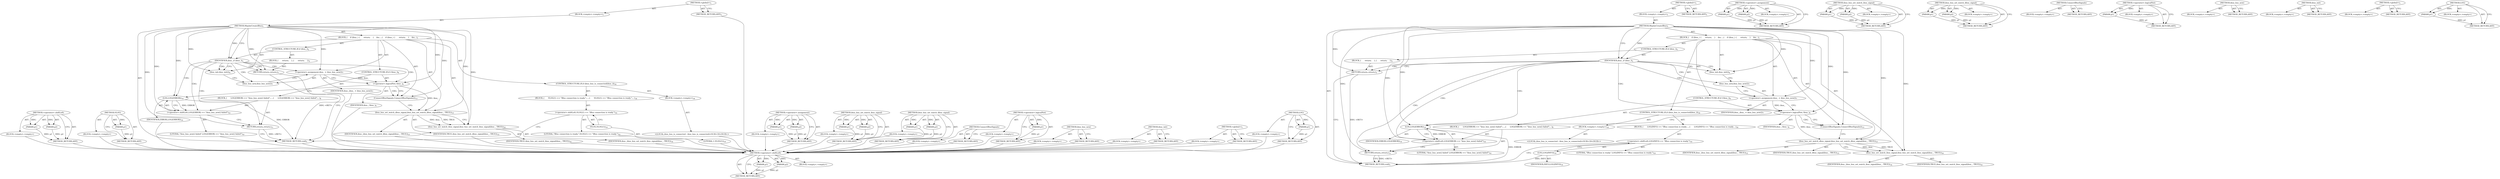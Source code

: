 digraph "LOG" {
vulnerable_78 [label=<(METHOD,&lt;operator&gt;.shiftLeft)>];
vulnerable_79 [label=<(PARAM,p1)>];
vulnerable_80 [label=<(PARAM,p2)>];
vulnerable_81 [label=<(BLOCK,&lt;empty&gt;,&lt;empty&gt;)>];
vulnerable_82 [label=<(METHOD_RETURN,ANY)>];
vulnerable_6 [label=<(METHOD,&lt;global&gt;)<SUB>1</SUB>>];
vulnerable_7 [label=<(BLOCK,&lt;empty&gt;,&lt;empty&gt;)<SUB>1</SUB>>];
vulnerable_8 [label=<(METHOD,MaybeCreateIBus)<SUB>1</SUB>>];
vulnerable_9 [label=<(BLOCK,{
    if (ibus_) {
      return;
    }

    ibu...,{
    if (ibus_) {
      return;
    }

    ibu...)<SUB>1</SUB>>];
vulnerable_10 [label=<(CONTROL_STRUCTURE,IF,if (ibus_))<SUB>2</SUB>>];
vulnerable_11 [label=<(IDENTIFIER,ibus_,if (ibus_))<SUB>2</SUB>>];
vulnerable_12 [label=<(BLOCK,{
      return;
    },{
      return;
    })<SUB>2</SUB>>];
vulnerable_13 [label=<(RETURN,return;,return;)<SUB>3</SUB>>];
vulnerable_14 [label=<(ibus_init,ibus_init())<SUB>6</SUB>>];
vulnerable_15 [label=<(&lt;operator&gt;.assignment,ibus_ = ibus_bus_new())<SUB>7</SUB>>];
vulnerable_16 [label=<(IDENTIFIER,ibus_,ibus_ = ibus_bus_new())<SUB>7</SUB>>];
vulnerable_17 [label=<(ibus_bus_new,ibus_bus_new())<SUB>7</SUB>>];
vulnerable_18 [label=<(CONTROL_STRUCTURE,IF,if (!ibus_))<SUB>9</SUB>>];
vulnerable_19 [label=<(&lt;operator&gt;.logicalNot,!ibus_)<SUB>9</SUB>>];
vulnerable_20 [label=<(IDENTIFIER,ibus_,!ibus_)<SUB>9</SUB>>];
vulnerable_21 [label=<(BLOCK,{
      LOG(ERROR) &lt;&lt; &quot;ibus_bus_new() failed&quot;;
...,{
      LOG(ERROR) &lt;&lt; &quot;ibus_bus_new() failed&quot;;
...)<SUB>9</SUB>>];
vulnerable_22 [label=<(&lt;operator&gt;.shiftLeft,LOG(ERROR) &lt;&lt; &quot;ibus_bus_new() failed&quot;)<SUB>10</SUB>>];
vulnerable_23 [label=<(LOG,LOG(ERROR))<SUB>10</SUB>>];
vulnerable_24 [label=<(IDENTIFIER,ERROR,LOG(ERROR))<SUB>10</SUB>>];
vulnerable_25 [label=<(LITERAL,&quot;ibus_bus_new() failed&quot;,LOG(ERROR) &lt;&lt; &quot;ibus_bus_new() failed&quot;)<SUB>10</SUB>>];
vulnerable_26 [label=<(RETURN,return;,return;)<SUB>11</SUB>>];
vulnerable_27 [label=<(ConnectIBusSignals,ConnectIBusSignals())<SUB>13</SUB>>];
vulnerable_28 [label=<(ibus_bus_set_watch_dbus_signal,ibus_bus_set_watch_dbus_signal(ibus_, TRUE))<SUB>15</SUB>>];
vulnerable_29 [label=<(IDENTIFIER,ibus_,ibus_bus_set_watch_dbus_signal(ibus_, TRUE))<SUB>15</SUB>>];
vulnerable_30 [label=<(IDENTIFIER,TRUE,ibus_bus_set_watch_dbus_signal(ibus_, TRUE))<SUB>15</SUB>>];
vulnerable_31 [label=<(ibus_bus_set_watch_ibus_signal,ibus_bus_set_watch_ibus_signal(ibus_, TRUE))<SUB>16</SUB>>];
vulnerable_32 [label=<(IDENTIFIER,ibus_,ibus_bus_set_watch_ibus_signal(ibus_, TRUE))<SUB>16</SUB>>];
vulnerable_33 [label=<(IDENTIFIER,TRUE,ibus_bus_set_watch_ibus_signal(ibus_, TRUE))<SUB>16</SUB>>];
vulnerable_34 [label=<(CONTROL_STRUCTURE,IF,if (ibus_bus_is_connected(ibus_)))<SUB>18</SUB>>];
vulnerable_35 [label=<(BLOCK,&lt;empty&gt;,&lt;empty&gt;)<SUB>18</SUB>>];
vulnerable_36 [label="<(LOCAL,ibus_bus_is_connected : ibus_bus_is_connected)<SUB>18</SUB>>"];
vulnerable_37 [label=<(BLOCK,{
      LOG(INFO) &lt;&lt; &quot;IBus connection is ready....,{
      LOG(INFO) &lt;&lt; &quot;IBus connection is ready....)<SUB>18</SUB>>];
vulnerable_38 [label=<(&lt;operator&gt;.shiftLeft,LOG(INFO) &lt;&lt; &quot;IBus connection is ready.&quot;)<SUB>19</SUB>>];
vulnerable_39 [label=<(LOG,LOG(INFO))<SUB>19</SUB>>];
vulnerable_40 [label=<(IDENTIFIER,INFO,LOG(INFO))<SUB>19</SUB>>];
vulnerable_41 [label=<(LITERAL,&quot;IBus connection is ready.&quot;,LOG(INFO) &lt;&lt; &quot;IBus connection is ready.&quot;)<SUB>19</SUB>>];
vulnerable_42 [label=<(METHOD_RETURN,void)<SUB>1</SUB>>];
vulnerable_44 [label=<(METHOD_RETURN,ANY)<SUB>1</SUB>>];
vulnerable_66 [label=<(METHOD,&lt;operator&gt;.assignment)>];
vulnerable_67 [label=<(PARAM,p1)>];
vulnerable_68 [label=<(PARAM,p2)>];
vulnerable_69 [label=<(BLOCK,&lt;empty&gt;,&lt;empty&gt;)>];
vulnerable_70 [label=<(METHOD_RETURN,ANY)>];
vulnerable_95 [label=<(METHOD,ibus_bus_set_watch_ibus_signal)>];
vulnerable_96 [label=<(PARAM,p1)>];
vulnerable_97 [label=<(PARAM,p2)>];
vulnerable_98 [label=<(BLOCK,&lt;empty&gt;,&lt;empty&gt;)>];
vulnerable_99 [label=<(METHOD_RETURN,ANY)>];
vulnerable_90 [label=<(METHOD,ibus_bus_set_watch_dbus_signal)>];
vulnerable_91 [label=<(PARAM,p1)>];
vulnerable_92 [label=<(PARAM,p2)>];
vulnerable_93 [label=<(BLOCK,&lt;empty&gt;,&lt;empty&gt;)>];
vulnerable_94 [label=<(METHOD_RETURN,ANY)>];
vulnerable_87 [label=<(METHOD,ConnectIBusSignals)>];
vulnerable_88 [label=<(BLOCK,&lt;empty&gt;,&lt;empty&gt;)>];
vulnerable_89 [label=<(METHOD_RETURN,ANY)>];
vulnerable_74 [label=<(METHOD,&lt;operator&gt;.logicalNot)>];
vulnerable_75 [label=<(PARAM,p1)>];
vulnerable_76 [label=<(BLOCK,&lt;empty&gt;,&lt;empty&gt;)>];
vulnerable_77 [label=<(METHOD_RETURN,ANY)>];
vulnerable_71 [label=<(METHOD,ibus_bus_new)>];
vulnerable_72 [label=<(BLOCK,&lt;empty&gt;,&lt;empty&gt;)>];
vulnerable_73 [label=<(METHOD_RETURN,ANY)>];
vulnerable_63 [label=<(METHOD,ibus_init)>];
vulnerable_64 [label=<(BLOCK,&lt;empty&gt;,&lt;empty&gt;)>];
vulnerable_65 [label=<(METHOD_RETURN,ANY)>];
vulnerable_57 [label=<(METHOD,&lt;global&gt;)<SUB>1</SUB>>];
vulnerable_58 [label=<(BLOCK,&lt;empty&gt;,&lt;empty&gt;)>];
vulnerable_59 [label=<(METHOD_RETURN,ANY)>];
vulnerable_83 [label=<(METHOD,LOG)>];
vulnerable_84 [label=<(PARAM,p1)>];
vulnerable_85 [label=<(BLOCK,&lt;empty&gt;,&lt;empty&gt;)>];
vulnerable_86 [label=<(METHOD_RETURN,ANY)>];
fixed_80 [label=<(METHOD,&lt;operator&gt;.shiftLeft)>];
fixed_81 [label=<(PARAM,p1)>];
fixed_82 [label=<(PARAM,p2)>];
fixed_83 [label=<(BLOCK,&lt;empty&gt;,&lt;empty&gt;)>];
fixed_84 [label=<(METHOD_RETURN,ANY)>];
fixed_102 [label=<(METHOD,VLOG)>];
fixed_103 [label=<(PARAM,p1)>];
fixed_104 [label=<(BLOCK,&lt;empty&gt;,&lt;empty&gt;)>];
fixed_105 [label=<(METHOD_RETURN,ANY)>];
fixed_6 [label=<(METHOD,&lt;global&gt;)<SUB>1</SUB>>];
fixed_7 [label=<(BLOCK,&lt;empty&gt;,&lt;empty&gt;)<SUB>1</SUB>>];
fixed_8 [label=<(METHOD,MaybeCreateIBus)<SUB>1</SUB>>];
fixed_9 [label=<(BLOCK,{
    if (ibus_) {
      return;
    }

    ibu...,{
    if (ibus_) {
      return;
    }

    ibu...)<SUB>1</SUB>>];
fixed_10 [label=<(CONTROL_STRUCTURE,IF,if (ibus_))<SUB>2</SUB>>];
fixed_11 [label=<(IDENTIFIER,ibus_,if (ibus_))<SUB>2</SUB>>];
fixed_12 [label=<(BLOCK,{
      return;
    },{
      return;
    })<SUB>2</SUB>>];
fixed_13 [label=<(RETURN,return;,return;)<SUB>3</SUB>>];
fixed_14 [label=<(ibus_init,ibus_init())<SUB>6</SUB>>];
fixed_15 [label=<(&lt;operator&gt;.assignment,ibus_ = ibus_bus_new())<SUB>7</SUB>>];
fixed_16 [label=<(IDENTIFIER,ibus_,ibus_ = ibus_bus_new())<SUB>7</SUB>>];
fixed_17 [label=<(ibus_bus_new,ibus_bus_new())<SUB>7</SUB>>];
fixed_18 [label=<(CONTROL_STRUCTURE,IF,if (!ibus_))<SUB>9</SUB>>];
fixed_19 [label=<(&lt;operator&gt;.logicalNot,!ibus_)<SUB>9</SUB>>];
fixed_20 [label=<(IDENTIFIER,ibus_,!ibus_)<SUB>9</SUB>>];
fixed_21 [label=<(BLOCK,{
      LOG(ERROR) &lt;&lt; &quot;ibus_bus_new() failed&quot;;
...,{
      LOG(ERROR) &lt;&lt; &quot;ibus_bus_new() failed&quot;;
...)<SUB>9</SUB>>];
fixed_22 [label=<(&lt;operator&gt;.shiftLeft,LOG(ERROR) &lt;&lt; &quot;ibus_bus_new() failed&quot;)<SUB>10</SUB>>];
fixed_23 [label=<(LOG,LOG(ERROR))<SUB>10</SUB>>];
fixed_24 [label=<(IDENTIFIER,ERROR,LOG(ERROR))<SUB>10</SUB>>];
fixed_25 [label=<(LITERAL,&quot;ibus_bus_new() failed&quot;,LOG(ERROR) &lt;&lt; &quot;ibus_bus_new() failed&quot;)<SUB>10</SUB>>];
fixed_26 [label=<(RETURN,return;,return;)<SUB>11</SUB>>];
fixed_27 [label=<(ConnectIBusSignals,ConnectIBusSignals())<SUB>13</SUB>>];
fixed_28 [label=<(ibus_bus_set_watch_dbus_signal,ibus_bus_set_watch_dbus_signal(ibus_, TRUE))<SUB>15</SUB>>];
fixed_29 [label=<(IDENTIFIER,ibus_,ibus_bus_set_watch_dbus_signal(ibus_, TRUE))<SUB>15</SUB>>];
fixed_30 [label=<(IDENTIFIER,TRUE,ibus_bus_set_watch_dbus_signal(ibus_, TRUE))<SUB>15</SUB>>];
fixed_31 [label=<(ibus_bus_set_watch_ibus_signal,ibus_bus_set_watch_ibus_signal(ibus_, TRUE))<SUB>16</SUB>>];
fixed_32 [label=<(IDENTIFIER,ibus_,ibus_bus_set_watch_ibus_signal(ibus_, TRUE))<SUB>16</SUB>>];
fixed_33 [label=<(IDENTIFIER,TRUE,ibus_bus_set_watch_ibus_signal(ibus_, TRUE))<SUB>16</SUB>>];
fixed_34 [label=<(CONTROL_STRUCTURE,IF,if (ibus_bus_is_connected(ibus_)))<SUB>18</SUB>>];
fixed_35 [label=<(BLOCK,&lt;empty&gt;,&lt;empty&gt;)<SUB>18</SUB>>];
fixed_36 [label="<(LOCAL,ibus_bus_is_connected : ibus_bus_is_connected)<SUB>18</SUB>>"];
fixed_37 [label=<(BLOCK,{
      VLOG(1) &lt;&lt; &quot;IBus connection is ready.&quot;;...,{
      VLOG(1) &lt;&lt; &quot;IBus connection is ready.&quot;;...)<SUB>18</SUB>>];
fixed_38 [label=<(&lt;operator&gt;.shiftLeft,VLOG(1) &lt;&lt; &quot;IBus connection is ready.&quot;)<SUB>19</SUB>>];
fixed_39 [label=<(VLOG,VLOG(1))<SUB>19</SUB>>];
fixed_40 [label=<(LITERAL,1,VLOG(1))<SUB>19</SUB>>];
fixed_41 [label=<(LITERAL,&quot;IBus connection is ready.&quot;,VLOG(1) &lt;&lt; &quot;IBus connection is ready.&quot;)<SUB>19</SUB>>];
fixed_42 [label=<(METHOD_RETURN,void)<SUB>1</SUB>>];
fixed_44 [label=<(METHOD_RETURN,ANY)<SUB>1</SUB>>];
fixed_68 [label=<(METHOD,&lt;operator&gt;.assignment)>];
fixed_69 [label=<(PARAM,p1)>];
fixed_70 [label=<(PARAM,p2)>];
fixed_71 [label=<(BLOCK,&lt;empty&gt;,&lt;empty&gt;)>];
fixed_72 [label=<(METHOD_RETURN,ANY)>];
fixed_97 [label=<(METHOD,ibus_bus_set_watch_ibus_signal)>];
fixed_98 [label=<(PARAM,p1)>];
fixed_99 [label=<(PARAM,p2)>];
fixed_100 [label=<(BLOCK,&lt;empty&gt;,&lt;empty&gt;)>];
fixed_101 [label=<(METHOD_RETURN,ANY)>];
fixed_92 [label=<(METHOD,ibus_bus_set_watch_dbus_signal)>];
fixed_93 [label=<(PARAM,p1)>];
fixed_94 [label=<(PARAM,p2)>];
fixed_95 [label=<(BLOCK,&lt;empty&gt;,&lt;empty&gt;)>];
fixed_96 [label=<(METHOD_RETURN,ANY)>];
fixed_89 [label=<(METHOD,ConnectIBusSignals)>];
fixed_90 [label=<(BLOCK,&lt;empty&gt;,&lt;empty&gt;)>];
fixed_91 [label=<(METHOD_RETURN,ANY)>];
fixed_76 [label=<(METHOD,&lt;operator&gt;.logicalNot)>];
fixed_77 [label=<(PARAM,p1)>];
fixed_78 [label=<(BLOCK,&lt;empty&gt;,&lt;empty&gt;)>];
fixed_79 [label=<(METHOD_RETURN,ANY)>];
fixed_73 [label=<(METHOD,ibus_bus_new)>];
fixed_74 [label=<(BLOCK,&lt;empty&gt;,&lt;empty&gt;)>];
fixed_75 [label=<(METHOD_RETURN,ANY)>];
fixed_65 [label=<(METHOD,ibus_init)>];
fixed_66 [label=<(BLOCK,&lt;empty&gt;,&lt;empty&gt;)>];
fixed_67 [label=<(METHOD_RETURN,ANY)>];
fixed_59 [label=<(METHOD,&lt;global&gt;)<SUB>1</SUB>>];
fixed_60 [label=<(BLOCK,&lt;empty&gt;,&lt;empty&gt;)>];
fixed_61 [label=<(METHOD_RETURN,ANY)>];
fixed_85 [label=<(METHOD,LOG)>];
fixed_86 [label=<(PARAM,p1)>];
fixed_87 [label=<(BLOCK,&lt;empty&gt;,&lt;empty&gt;)>];
fixed_88 [label=<(METHOD_RETURN,ANY)>];
vulnerable_78 -> vulnerable_79  [key=0, label="AST: "];
vulnerable_78 -> vulnerable_79  [key=1, label="DDG: "];
vulnerable_78 -> vulnerable_81  [key=0, label="AST: "];
vulnerable_78 -> vulnerable_80  [key=0, label="AST: "];
vulnerable_78 -> vulnerable_80  [key=1, label="DDG: "];
vulnerable_78 -> vulnerable_82  [key=0, label="AST: "];
vulnerable_78 -> vulnerable_82  [key=1, label="CFG: "];
vulnerable_79 -> vulnerable_82  [key=0, label="DDG: p1"];
vulnerable_80 -> vulnerable_82  [key=0, label="DDG: p2"];
vulnerable_6 -> vulnerable_7  [key=0, label="AST: "];
vulnerable_6 -> vulnerable_44  [key=0, label="AST: "];
vulnerable_6 -> vulnerable_44  [key=1, label="CFG: "];
vulnerable_7 -> vulnerable_8  [key=0, label="AST: "];
vulnerable_8 -> vulnerable_9  [key=0, label="AST: "];
vulnerable_8 -> vulnerable_42  [key=0, label="AST: "];
vulnerable_8 -> vulnerable_11  [key=0, label="CFG: "];
vulnerable_8 -> vulnerable_11  [key=1, label="DDG: "];
vulnerable_8 -> vulnerable_14  [key=0, label="DDG: "];
vulnerable_8 -> vulnerable_15  [key=0, label="DDG: "];
vulnerable_8 -> vulnerable_27  [key=0, label="DDG: "];
vulnerable_8 -> vulnerable_28  [key=0, label="DDG: "];
vulnerable_8 -> vulnerable_31  [key=0, label="DDG: "];
vulnerable_8 -> vulnerable_13  [key=0, label="DDG: "];
vulnerable_8 -> vulnerable_19  [key=0, label="DDG: "];
vulnerable_8 -> vulnerable_26  [key=0, label="DDG: "];
vulnerable_8 -> vulnerable_22  [key=0, label="DDG: "];
vulnerable_8 -> vulnerable_23  [key=0, label="DDG: "];
vulnerable_9 -> vulnerable_10  [key=0, label="AST: "];
vulnerable_9 -> vulnerable_14  [key=0, label="AST: "];
vulnerable_9 -> vulnerable_15  [key=0, label="AST: "];
vulnerable_9 -> vulnerable_18  [key=0, label="AST: "];
vulnerable_9 -> vulnerable_27  [key=0, label="AST: "];
vulnerable_9 -> vulnerable_28  [key=0, label="AST: "];
vulnerable_9 -> vulnerable_31  [key=0, label="AST: "];
vulnerable_9 -> vulnerable_34  [key=0, label="AST: "];
vulnerable_10 -> vulnerable_11  [key=0, label="AST: "];
vulnerable_10 -> vulnerable_12  [key=0, label="AST: "];
vulnerable_11 -> vulnerable_13  [key=0, label="CFG: "];
vulnerable_11 -> vulnerable_13  [key=1, label="CDG: "];
vulnerable_11 -> vulnerable_14  [key=0, label="CFG: "];
vulnerable_11 -> vulnerable_14  [key=1, label="CDG: "];
vulnerable_11 -> vulnerable_17  [key=0, label="CDG: "];
vulnerable_11 -> vulnerable_15  [key=0, label="CDG: "];
vulnerable_11 -> vulnerable_26  [key=0, label="CDG: "];
vulnerable_11 -> vulnerable_23  [key=0, label="CDG: "];
vulnerable_11 -> vulnerable_19  [key=0, label="CDG: "];
vulnerable_11 -> vulnerable_22  [key=0, label="CDG: "];
vulnerable_12 -> vulnerable_13  [key=0, label="AST: "];
vulnerable_13 -> vulnerable_42  [key=0, label="CFG: "];
vulnerable_13 -> vulnerable_42  [key=1, label="DDG: &lt;RET&gt;"];
vulnerable_14 -> vulnerable_17  [key=0, label="CFG: "];
vulnerable_15 -> vulnerable_16  [key=0, label="AST: "];
vulnerable_15 -> vulnerable_17  [key=0, label="AST: "];
vulnerable_15 -> vulnerable_19  [key=0, label="CFG: "];
vulnerable_15 -> vulnerable_19  [key=1, label="DDG: ibus_"];
vulnerable_17 -> vulnerable_15  [key=0, label="CFG: "];
vulnerable_18 -> vulnerable_19  [key=0, label="AST: "];
vulnerable_18 -> vulnerable_21  [key=0, label="AST: "];
vulnerable_19 -> vulnerable_20  [key=0, label="AST: "];
vulnerable_19 -> vulnerable_27  [key=0, label="CFG: "];
vulnerable_19 -> vulnerable_27  [key=1, label="CDG: "];
vulnerable_19 -> vulnerable_23  [key=0, label="CFG: "];
vulnerable_19 -> vulnerable_28  [key=0, label="DDG: ibus_"];
vulnerable_21 -> vulnerable_22  [key=0, label="AST: "];
vulnerable_21 -> vulnerable_26  [key=0, label="AST: "];
vulnerable_22 -> vulnerable_23  [key=0, label="AST: "];
vulnerable_22 -> vulnerable_25  [key=0, label="AST: "];
vulnerable_22 -> vulnerable_26  [key=0, label="CFG: "];
vulnerable_23 -> vulnerable_24  [key=0, label="AST: "];
vulnerable_23 -> vulnerable_22  [key=0, label="CFG: "];
vulnerable_23 -> vulnerable_22  [key=1, label="DDG: ERROR"];
vulnerable_23 -> vulnerable_42  [key=0, label="DDG: ERROR"];
vulnerable_26 -> vulnerable_42  [key=0, label="CFG: "];
vulnerable_26 -> vulnerable_42  [key=1, label="DDG: &lt;RET&gt;"];
vulnerable_27 -> vulnerable_28  [key=0, label="CFG: "];
vulnerable_28 -> vulnerable_29  [key=0, label="AST: "];
vulnerable_28 -> vulnerable_30  [key=0, label="AST: "];
vulnerable_28 -> vulnerable_31  [key=0, label="CFG: "];
vulnerable_28 -> vulnerable_31  [key=1, label="DDG: ibus_"];
vulnerable_28 -> vulnerable_31  [key=2, label="DDG: TRUE"];
vulnerable_31 -> vulnerable_32  [key=0, label="AST: "];
vulnerable_31 -> vulnerable_33  [key=0, label="AST: "];
vulnerable_34 -> vulnerable_35  [key=0, label="AST: "];
vulnerable_34 -> vulnerable_37  [key=0, label="AST: "];
vulnerable_35 -> vulnerable_36  [key=0, label="AST: "];
vulnerable_37 -> vulnerable_38  [key=0, label="AST: "];
vulnerable_38 -> vulnerable_39  [key=0, label="AST: "];
vulnerable_38 -> vulnerable_41  [key=0, label="AST: "];
vulnerable_38 -> vulnerable_42  [key=0, label="CFG: "];
vulnerable_39 -> vulnerable_40  [key=0, label="AST: "];
vulnerable_39 -> vulnerable_38  [key=0, label="CFG: "];
vulnerable_39 -> vulnerable_42  [key=0, label="DDG: INFO"];
vulnerable_66 -> vulnerable_67  [key=0, label="AST: "];
vulnerable_66 -> vulnerable_67  [key=1, label="DDG: "];
vulnerable_66 -> vulnerable_69  [key=0, label="AST: "];
vulnerable_66 -> vulnerable_68  [key=0, label="AST: "];
vulnerable_66 -> vulnerable_68  [key=1, label="DDG: "];
vulnerable_66 -> vulnerable_70  [key=0, label="AST: "];
vulnerable_66 -> vulnerable_70  [key=1, label="CFG: "];
vulnerable_67 -> vulnerable_70  [key=0, label="DDG: p1"];
vulnerable_68 -> vulnerable_70  [key=0, label="DDG: p2"];
vulnerable_95 -> vulnerable_96  [key=0, label="AST: "];
vulnerable_95 -> vulnerable_96  [key=1, label="DDG: "];
vulnerable_95 -> vulnerable_98  [key=0, label="AST: "];
vulnerable_95 -> vulnerable_97  [key=0, label="AST: "];
vulnerable_95 -> vulnerable_97  [key=1, label="DDG: "];
vulnerable_95 -> vulnerable_99  [key=0, label="AST: "];
vulnerable_95 -> vulnerable_99  [key=1, label="CFG: "];
vulnerable_96 -> vulnerable_99  [key=0, label="DDG: p1"];
vulnerable_97 -> vulnerable_99  [key=0, label="DDG: p2"];
vulnerable_90 -> vulnerable_91  [key=0, label="AST: "];
vulnerable_90 -> vulnerable_91  [key=1, label="DDG: "];
vulnerable_90 -> vulnerable_93  [key=0, label="AST: "];
vulnerable_90 -> vulnerable_92  [key=0, label="AST: "];
vulnerable_90 -> vulnerable_92  [key=1, label="DDG: "];
vulnerable_90 -> vulnerable_94  [key=0, label="AST: "];
vulnerable_90 -> vulnerable_94  [key=1, label="CFG: "];
vulnerable_91 -> vulnerable_94  [key=0, label="DDG: p1"];
vulnerable_92 -> vulnerable_94  [key=0, label="DDG: p2"];
vulnerable_87 -> vulnerable_88  [key=0, label="AST: "];
vulnerable_87 -> vulnerable_89  [key=0, label="AST: "];
vulnerable_87 -> vulnerable_89  [key=1, label="CFG: "];
vulnerable_74 -> vulnerable_75  [key=0, label="AST: "];
vulnerable_74 -> vulnerable_75  [key=1, label="DDG: "];
vulnerable_74 -> vulnerable_76  [key=0, label="AST: "];
vulnerable_74 -> vulnerable_77  [key=0, label="AST: "];
vulnerable_74 -> vulnerable_77  [key=1, label="CFG: "];
vulnerable_75 -> vulnerable_77  [key=0, label="DDG: p1"];
vulnerable_71 -> vulnerable_72  [key=0, label="AST: "];
vulnerable_71 -> vulnerable_73  [key=0, label="AST: "];
vulnerable_71 -> vulnerable_73  [key=1, label="CFG: "];
vulnerable_63 -> vulnerable_64  [key=0, label="AST: "];
vulnerable_63 -> vulnerable_65  [key=0, label="AST: "];
vulnerable_63 -> vulnerable_65  [key=1, label="CFG: "];
vulnerable_57 -> vulnerable_58  [key=0, label="AST: "];
vulnerable_57 -> vulnerable_59  [key=0, label="AST: "];
vulnerable_57 -> vulnerable_59  [key=1, label="CFG: "];
vulnerable_83 -> vulnerable_84  [key=0, label="AST: "];
vulnerable_83 -> vulnerable_84  [key=1, label="DDG: "];
vulnerable_83 -> vulnerable_85  [key=0, label="AST: "];
vulnerable_83 -> vulnerable_86  [key=0, label="AST: "];
vulnerable_83 -> vulnerable_86  [key=1, label="CFG: "];
vulnerable_84 -> vulnerable_86  [key=0, label="DDG: p1"];
fixed_80 -> fixed_81  [key=0, label="AST: "];
fixed_80 -> fixed_81  [key=1, label="DDG: "];
fixed_80 -> fixed_83  [key=0, label="AST: "];
fixed_80 -> fixed_82  [key=0, label="AST: "];
fixed_80 -> fixed_82  [key=1, label="DDG: "];
fixed_80 -> fixed_84  [key=0, label="AST: "];
fixed_80 -> fixed_84  [key=1, label="CFG: "];
fixed_81 -> fixed_84  [key=0, label="DDG: p1"];
fixed_82 -> fixed_84  [key=0, label="DDG: p2"];
fixed_83 -> vulnerable_78  [key=0];
fixed_84 -> vulnerable_78  [key=0];
fixed_102 -> fixed_103  [key=0, label="AST: "];
fixed_102 -> fixed_103  [key=1, label="DDG: "];
fixed_102 -> fixed_104  [key=0, label="AST: "];
fixed_102 -> fixed_105  [key=0, label="AST: "];
fixed_102 -> fixed_105  [key=1, label="CFG: "];
fixed_103 -> fixed_105  [key=0, label="DDG: p1"];
fixed_104 -> vulnerable_78  [key=0];
fixed_105 -> vulnerable_78  [key=0];
fixed_6 -> fixed_7  [key=0, label="AST: "];
fixed_6 -> fixed_44  [key=0, label="AST: "];
fixed_6 -> fixed_44  [key=1, label="CFG: "];
fixed_7 -> fixed_8  [key=0, label="AST: "];
fixed_8 -> fixed_9  [key=0, label="AST: "];
fixed_8 -> fixed_42  [key=0, label="AST: "];
fixed_8 -> fixed_11  [key=0, label="CFG: "];
fixed_8 -> fixed_11  [key=1, label="DDG: "];
fixed_8 -> fixed_14  [key=0, label="DDG: "];
fixed_8 -> fixed_15  [key=0, label="DDG: "];
fixed_8 -> fixed_27  [key=0, label="DDG: "];
fixed_8 -> fixed_28  [key=0, label="DDG: "];
fixed_8 -> fixed_31  [key=0, label="DDG: "];
fixed_8 -> fixed_13  [key=0, label="DDG: "];
fixed_8 -> fixed_19  [key=0, label="DDG: "];
fixed_8 -> fixed_26  [key=0, label="DDG: "];
fixed_8 -> fixed_22  [key=0, label="DDG: "];
fixed_8 -> fixed_23  [key=0, label="DDG: "];
fixed_9 -> fixed_10  [key=0, label="AST: "];
fixed_9 -> fixed_14  [key=0, label="AST: "];
fixed_9 -> fixed_15  [key=0, label="AST: "];
fixed_9 -> fixed_18  [key=0, label="AST: "];
fixed_9 -> fixed_27  [key=0, label="AST: "];
fixed_9 -> fixed_28  [key=0, label="AST: "];
fixed_9 -> fixed_31  [key=0, label="AST: "];
fixed_9 -> fixed_34  [key=0, label="AST: "];
fixed_10 -> fixed_11  [key=0, label="AST: "];
fixed_10 -> fixed_12  [key=0, label="AST: "];
fixed_11 -> fixed_13  [key=0, label="CFG: "];
fixed_11 -> fixed_13  [key=1, label="CDG: "];
fixed_11 -> fixed_14  [key=0, label="CFG: "];
fixed_11 -> fixed_14  [key=1, label="CDG: "];
fixed_11 -> fixed_17  [key=0, label="CDG: "];
fixed_11 -> fixed_15  [key=0, label="CDG: "];
fixed_11 -> fixed_26  [key=0, label="CDG: "];
fixed_11 -> fixed_23  [key=0, label="CDG: "];
fixed_11 -> fixed_19  [key=0, label="CDG: "];
fixed_11 -> fixed_22  [key=0, label="CDG: "];
fixed_12 -> fixed_13  [key=0, label="AST: "];
fixed_13 -> fixed_42  [key=0, label="CFG: "];
fixed_13 -> fixed_42  [key=1, label="DDG: &lt;RET&gt;"];
fixed_14 -> fixed_17  [key=0, label="CFG: "];
fixed_15 -> fixed_16  [key=0, label="AST: "];
fixed_15 -> fixed_17  [key=0, label="AST: "];
fixed_15 -> fixed_19  [key=0, label="CFG: "];
fixed_15 -> fixed_19  [key=1, label="DDG: ibus_"];
fixed_16 -> vulnerable_78  [key=0];
fixed_17 -> fixed_15  [key=0, label="CFG: "];
fixed_18 -> fixed_19  [key=0, label="AST: "];
fixed_18 -> fixed_21  [key=0, label="AST: "];
fixed_19 -> fixed_20  [key=0, label="AST: "];
fixed_19 -> fixed_27  [key=0, label="CFG: "];
fixed_19 -> fixed_27  [key=1, label="CDG: "];
fixed_19 -> fixed_23  [key=0, label="CFG: "];
fixed_19 -> fixed_28  [key=0, label="DDG: ibus_"];
fixed_20 -> vulnerable_78  [key=0];
fixed_21 -> fixed_22  [key=0, label="AST: "];
fixed_21 -> fixed_26  [key=0, label="AST: "];
fixed_22 -> fixed_23  [key=0, label="AST: "];
fixed_22 -> fixed_25  [key=0, label="AST: "];
fixed_22 -> fixed_26  [key=0, label="CFG: "];
fixed_23 -> fixed_24  [key=0, label="AST: "];
fixed_23 -> fixed_22  [key=0, label="CFG: "];
fixed_23 -> fixed_22  [key=1, label="DDG: ERROR"];
fixed_23 -> fixed_42  [key=0, label="DDG: ERROR"];
fixed_24 -> vulnerable_78  [key=0];
fixed_25 -> vulnerable_78  [key=0];
fixed_26 -> fixed_42  [key=0, label="CFG: "];
fixed_26 -> fixed_42  [key=1, label="DDG: &lt;RET&gt;"];
fixed_27 -> fixed_28  [key=0, label="CFG: "];
fixed_28 -> fixed_29  [key=0, label="AST: "];
fixed_28 -> fixed_30  [key=0, label="AST: "];
fixed_28 -> fixed_31  [key=0, label="CFG: "];
fixed_28 -> fixed_31  [key=1, label="DDG: ibus_"];
fixed_28 -> fixed_31  [key=2, label="DDG: TRUE"];
fixed_29 -> vulnerable_78  [key=0];
fixed_30 -> vulnerable_78  [key=0];
fixed_31 -> fixed_32  [key=0, label="AST: "];
fixed_31 -> fixed_33  [key=0, label="AST: "];
fixed_32 -> vulnerable_78  [key=0];
fixed_33 -> vulnerable_78  [key=0];
fixed_34 -> fixed_35  [key=0, label="AST: "];
fixed_34 -> fixed_37  [key=0, label="AST: "];
fixed_35 -> fixed_36  [key=0, label="AST: "];
fixed_36 -> vulnerable_78  [key=0];
fixed_37 -> fixed_38  [key=0, label="AST: "];
fixed_38 -> fixed_39  [key=0, label="AST: "];
fixed_38 -> fixed_41  [key=0, label="AST: "];
fixed_38 -> fixed_42  [key=0, label="CFG: "];
fixed_39 -> fixed_40  [key=0, label="AST: "];
fixed_39 -> fixed_38  [key=0, label="CFG: "];
fixed_40 -> vulnerable_78  [key=0];
fixed_41 -> vulnerable_78  [key=0];
fixed_42 -> vulnerable_78  [key=0];
fixed_44 -> vulnerable_78  [key=0];
fixed_68 -> fixed_69  [key=0, label="AST: "];
fixed_68 -> fixed_69  [key=1, label="DDG: "];
fixed_68 -> fixed_71  [key=0, label="AST: "];
fixed_68 -> fixed_70  [key=0, label="AST: "];
fixed_68 -> fixed_70  [key=1, label="DDG: "];
fixed_68 -> fixed_72  [key=0, label="AST: "];
fixed_68 -> fixed_72  [key=1, label="CFG: "];
fixed_69 -> fixed_72  [key=0, label="DDG: p1"];
fixed_70 -> fixed_72  [key=0, label="DDG: p2"];
fixed_71 -> vulnerable_78  [key=0];
fixed_72 -> vulnerable_78  [key=0];
fixed_97 -> fixed_98  [key=0, label="AST: "];
fixed_97 -> fixed_98  [key=1, label="DDG: "];
fixed_97 -> fixed_100  [key=0, label="AST: "];
fixed_97 -> fixed_99  [key=0, label="AST: "];
fixed_97 -> fixed_99  [key=1, label="DDG: "];
fixed_97 -> fixed_101  [key=0, label="AST: "];
fixed_97 -> fixed_101  [key=1, label="CFG: "];
fixed_98 -> fixed_101  [key=0, label="DDG: p1"];
fixed_99 -> fixed_101  [key=0, label="DDG: p2"];
fixed_100 -> vulnerable_78  [key=0];
fixed_101 -> vulnerable_78  [key=0];
fixed_92 -> fixed_93  [key=0, label="AST: "];
fixed_92 -> fixed_93  [key=1, label="DDG: "];
fixed_92 -> fixed_95  [key=0, label="AST: "];
fixed_92 -> fixed_94  [key=0, label="AST: "];
fixed_92 -> fixed_94  [key=1, label="DDG: "];
fixed_92 -> fixed_96  [key=0, label="AST: "];
fixed_92 -> fixed_96  [key=1, label="CFG: "];
fixed_93 -> fixed_96  [key=0, label="DDG: p1"];
fixed_94 -> fixed_96  [key=0, label="DDG: p2"];
fixed_95 -> vulnerable_78  [key=0];
fixed_96 -> vulnerable_78  [key=0];
fixed_89 -> fixed_90  [key=0, label="AST: "];
fixed_89 -> fixed_91  [key=0, label="AST: "];
fixed_89 -> fixed_91  [key=1, label="CFG: "];
fixed_90 -> vulnerable_78  [key=0];
fixed_91 -> vulnerable_78  [key=0];
fixed_76 -> fixed_77  [key=0, label="AST: "];
fixed_76 -> fixed_77  [key=1, label="DDG: "];
fixed_76 -> fixed_78  [key=0, label="AST: "];
fixed_76 -> fixed_79  [key=0, label="AST: "];
fixed_76 -> fixed_79  [key=1, label="CFG: "];
fixed_77 -> fixed_79  [key=0, label="DDG: p1"];
fixed_78 -> vulnerable_78  [key=0];
fixed_79 -> vulnerable_78  [key=0];
fixed_73 -> fixed_74  [key=0, label="AST: "];
fixed_73 -> fixed_75  [key=0, label="AST: "];
fixed_73 -> fixed_75  [key=1, label="CFG: "];
fixed_74 -> vulnerable_78  [key=0];
fixed_75 -> vulnerable_78  [key=0];
fixed_65 -> fixed_66  [key=0, label="AST: "];
fixed_65 -> fixed_67  [key=0, label="AST: "];
fixed_65 -> fixed_67  [key=1, label="CFG: "];
fixed_66 -> vulnerable_78  [key=0];
fixed_67 -> vulnerable_78  [key=0];
fixed_59 -> fixed_60  [key=0, label="AST: "];
fixed_59 -> fixed_61  [key=0, label="AST: "];
fixed_59 -> fixed_61  [key=1, label="CFG: "];
fixed_60 -> vulnerable_78  [key=0];
fixed_61 -> vulnerable_78  [key=0];
fixed_85 -> fixed_86  [key=0, label="AST: "];
fixed_85 -> fixed_86  [key=1, label="DDG: "];
fixed_85 -> fixed_87  [key=0, label="AST: "];
fixed_85 -> fixed_88  [key=0, label="AST: "];
fixed_85 -> fixed_88  [key=1, label="CFG: "];
fixed_86 -> fixed_88  [key=0, label="DDG: p1"];
fixed_87 -> vulnerable_78  [key=0];
fixed_88 -> vulnerable_78  [key=0];
}
